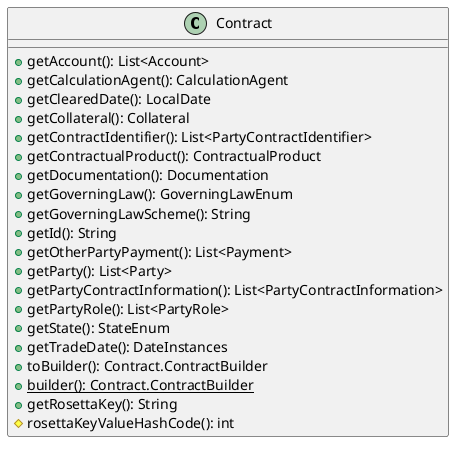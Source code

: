 @startuml

    class Contract [[Contract.html]] {
        +getAccount(): List<Account>
        +getCalculationAgent(): CalculationAgent
        +getClearedDate(): LocalDate
        +getCollateral(): Collateral
        +getContractIdentifier(): List<PartyContractIdentifier>
        +getContractualProduct(): ContractualProduct
        +getDocumentation(): Documentation
        +getGoverningLaw(): GoverningLawEnum
        +getGoverningLawScheme(): String
        +getId(): String
        +getOtherPartyPayment(): List<Payment>
        +getParty(): List<Party>
        +getPartyContractInformation(): List<PartyContractInformation>
        +getPartyRole(): List<PartyRole>
        +getState(): StateEnum
        +getTradeDate(): DateInstances
        +toBuilder(): Contract.ContractBuilder
        {static} +builder(): Contract.ContractBuilder
        +getRosettaKey(): String
        #rosettaKeyValueHashCode(): int
    }

@enduml
